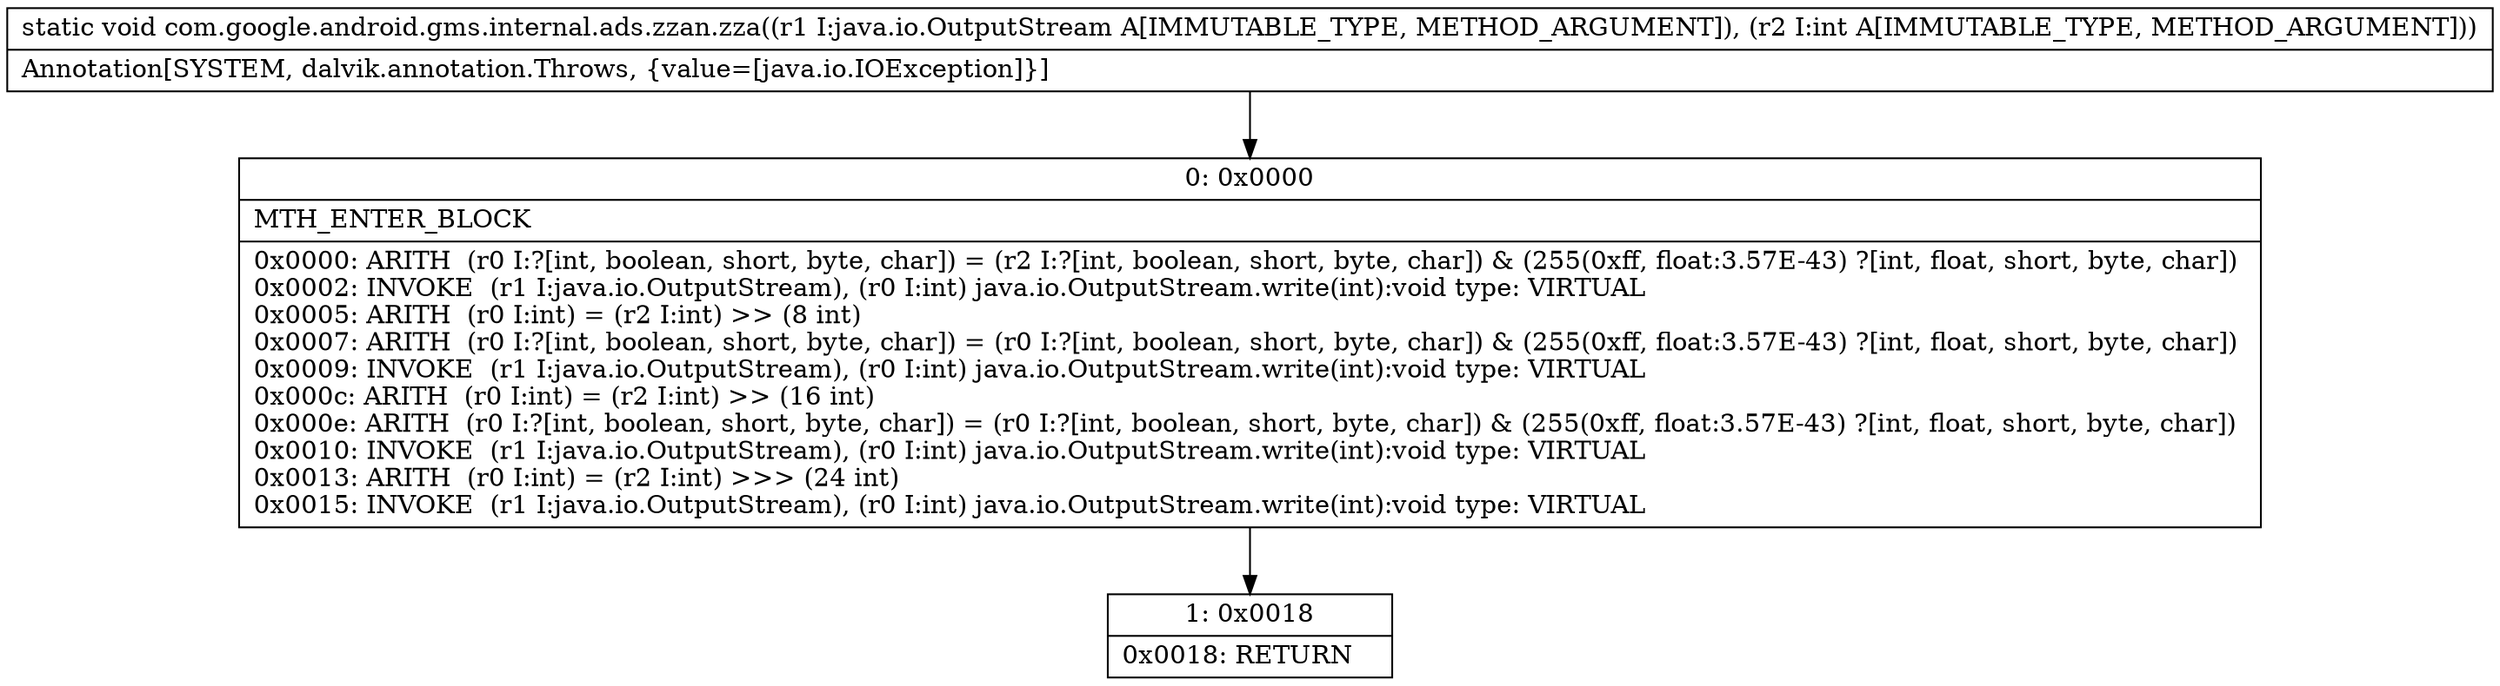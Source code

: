 digraph "CFG forcom.google.android.gms.internal.ads.zzan.zza(Ljava\/io\/OutputStream;I)V" {
Node_0 [shape=record,label="{0\:\ 0x0000|MTH_ENTER_BLOCK\l|0x0000: ARITH  (r0 I:?[int, boolean, short, byte, char]) = (r2 I:?[int, boolean, short, byte, char]) & (255(0xff, float:3.57E\-43) ?[int, float, short, byte, char]) \l0x0002: INVOKE  (r1 I:java.io.OutputStream), (r0 I:int) java.io.OutputStream.write(int):void type: VIRTUAL \l0x0005: ARITH  (r0 I:int) = (r2 I:int) \>\> (8 int) \l0x0007: ARITH  (r0 I:?[int, boolean, short, byte, char]) = (r0 I:?[int, boolean, short, byte, char]) & (255(0xff, float:3.57E\-43) ?[int, float, short, byte, char]) \l0x0009: INVOKE  (r1 I:java.io.OutputStream), (r0 I:int) java.io.OutputStream.write(int):void type: VIRTUAL \l0x000c: ARITH  (r0 I:int) = (r2 I:int) \>\> (16 int) \l0x000e: ARITH  (r0 I:?[int, boolean, short, byte, char]) = (r0 I:?[int, boolean, short, byte, char]) & (255(0xff, float:3.57E\-43) ?[int, float, short, byte, char]) \l0x0010: INVOKE  (r1 I:java.io.OutputStream), (r0 I:int) java.io.OutputStream.write(int):void type: VIRTUAL \l0x0013: ARITH  (r0 I:int) = (r2 I:int) \>\>\> (24 int) \l0x0015: INVOKE  (r1 I:java.io.OutputStream), (r0 I:int) java.io.OutputStream.write(int):void type: VIRTUAL \l}"];
Node_1 [shape=record,label="{1\:\ 0x0018|0x0018: RETURN   \l}"];
MethodNode[shape=record,label="{static void com.google.android.gms.internal.ads.zzan.zza((r1 I:java.io.OutputStream A[IMMUTABLE_TYPE, METHOD_ARGUMENT]), (r2 I:int A[IMMUTABLE_TYPE, METHOD_ARGUMENT]))  | Annotation[SYSTEM, dalvik.annotation.Throws, \{value=[java.io.IOException]\}]\l}"];
MethodNode -> Node_0;
Node_0 -> Node_1;
}

